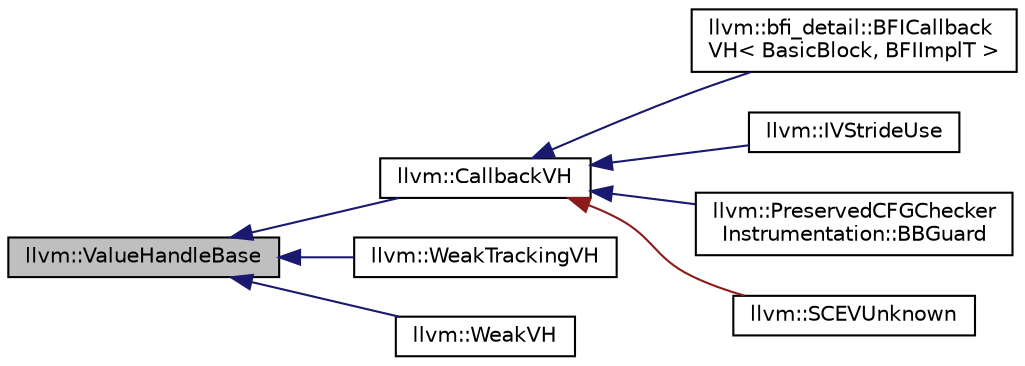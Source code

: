 digraph "llvm::ValueHandleBase"
{
 // LATEX_PDF_SIZE
  bgcolor="transparent";
  edge [fontname="Helvetica",fontsize="10",labelfontname="Helvetica",labelfontsize="10"];
  node [fontname="Helvetica",fontsize="10",shape=record];
  rankdir="LR";
  Node1 [label="llvm::ValueHandleBase",height=0.2,width=0.4,color="black", fillcolor="grey75", style="filled", fontcolor="black",tooltip="This is the common base class of value handles."];
  Node1 -> Node2 [dir="back",color="midnightblue",fontsize="10",style="solid",fontname="Helvetica"];
  Node2 [label="llvm::CallbackVH",height=0.2,width=0.4,color="black",URL="$classllvm_1_1CallbackVH.html",tooltip="Value handle with callbacks on RAUW and destruction."];
  Node2 -> Node3 [dir="back",color="midnightblue",fontsize="10",style="solid",fontname="Helvetica"];
  Node3 [label="llvm::bfi_detail::BFICallback\lVH\< BasicBlock, BFIImplT \>",height=0.2,width=0.4,color="black",URL="$classllvm_1_1bfi__detail_1_1BFICallbackVH_3_01BasicBlock_00_01BFIImplT_01_4.html",tooltip=" "];
  Node2 -> Node4 [dir="back",color="midnightblue",fontsize="10",style="solid",fontname="Helvetica"];
  Node4 [label="llvm::IVStrideUse",height=0.2,width=0.4,color="black",URL="$classllvm_1_1IVStrideUse.html",tooltip="IVStrideUse - Keep track of one use of a strided induction variable."];
  Node2 -> Node5 [dir="back",color="midnightblue",fontsize="10",style="solid",fontname="Helvetica"];
  Node5 [label="llvm::PreservedCFGChecker\lInstrumentation::BBGuard",height=0.2,width=0.4,color="black",URL="$structllvm_1_1PreservedCFGCheckerInstrumentation_1_1BBGuard.html",tooltip=" "];
  Node2 -> Node6 [dir="back",color="firebrick4",fontsize="10",style="solid",fontname="Helvetica"];
  Node6 [label="llvm::SCEVUnknown",height=0.2,width=0.4,color="black",URL="$classllvm_1_1SCEVUnknown.html",tooltip="This means that we are dealing with an entirely unknown SCEV value, and only represent it as its LLVM..."];
  Node1 -> Node7 [dir="back",color="midnightblue",fontsize="10",style="solid",fontname="Helvetica"];
  Node7 [label="llvm::WeakTrackingVH",height=0.2,width=0.4,color="black",URL="$classllvm_1_1WeakTrackingVH.html",tooltip="Value handle that is nullable, but tries to track the Value."];
  Node1 -> Node8 [dir="back",color="midnightblue",fontsize="10",style="solid",fontname="Helvetica"];
  Node8 [label="llvm::WeakVH",height=0.2,width=0.4,color="black",URL="$classllvm_1_1WeakVH.html",tooltip="A nullable Value handle that is nullable."];
}
